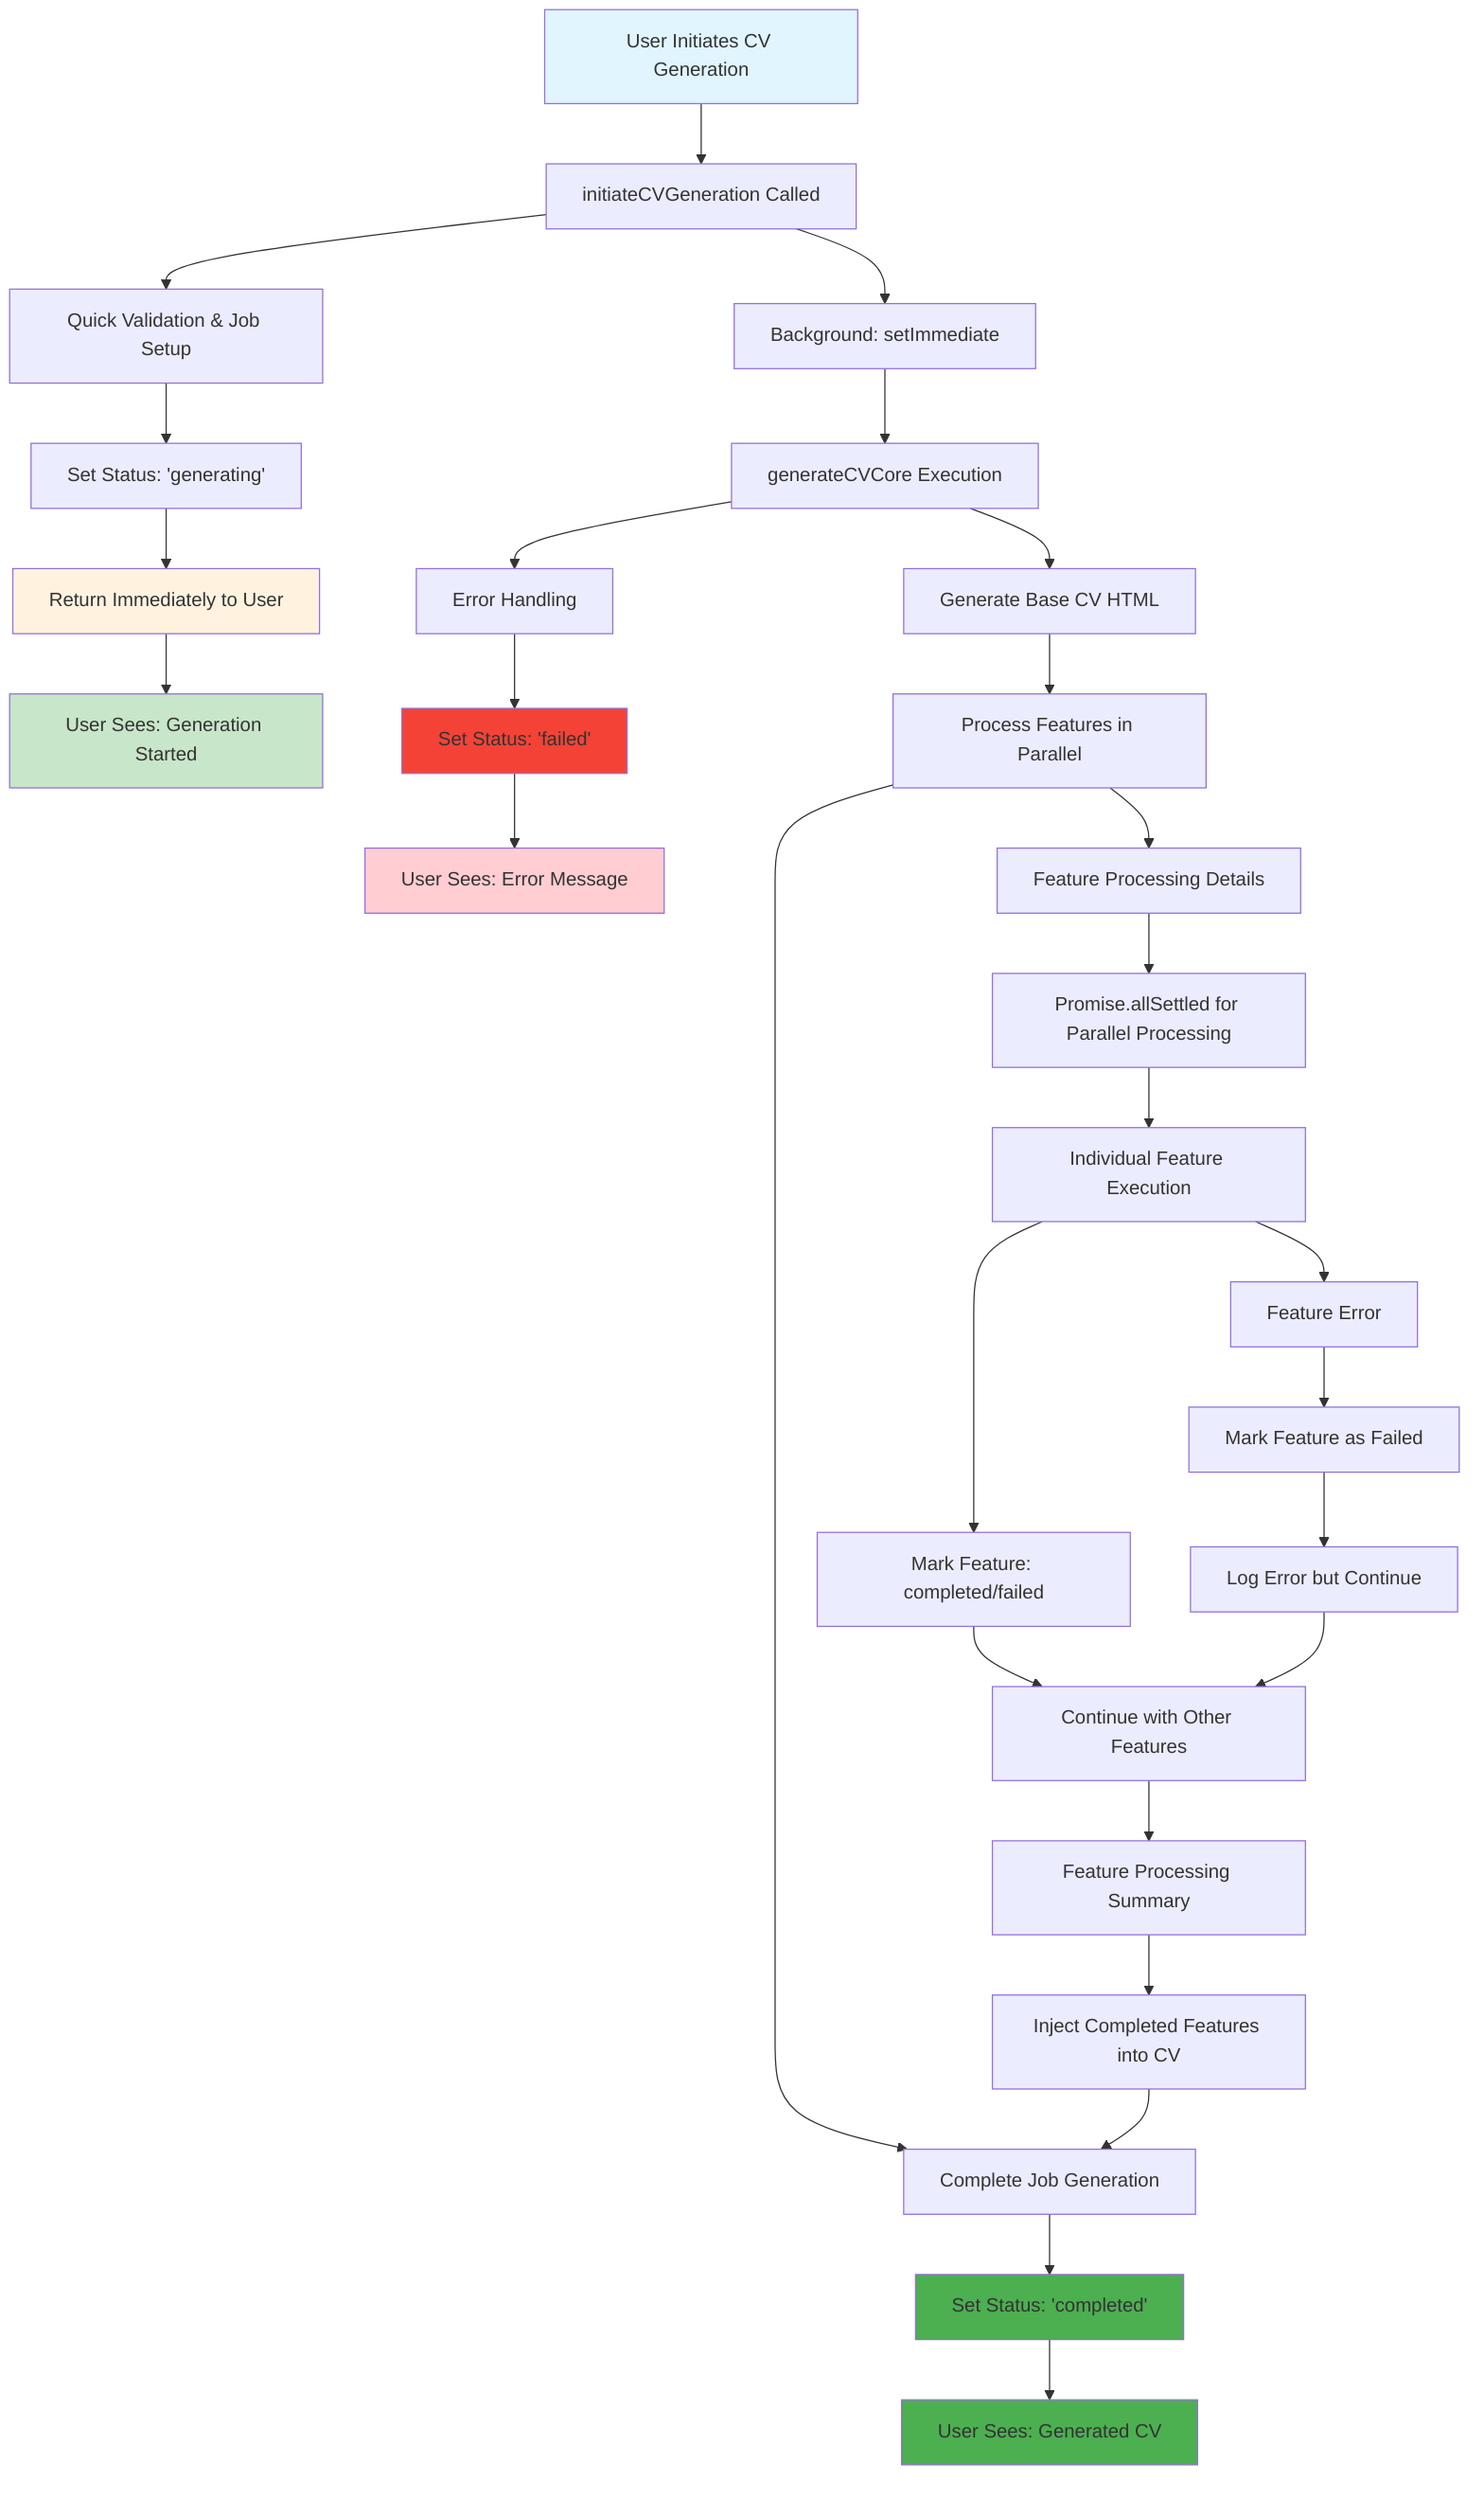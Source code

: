 graph TD
    A[User Initiates CV Generation] --> B[initiateCVGeneration Called]
    B --> C[Quick Validation & Job Setup]
    C --> D[Set Status: 'generating']
    D --> E[Return Immediately to User]
    E --> F[User Sees: Generation Started]
    
    B --> G[Background: setImmediate]
    G --> H[generateCVCore Execution]
    H --> I[Generate Base CV HTML]
    I --> J[Process Features in Parallel]
    J --> K[Complete Job Generation]
    K --> L[Set Status: 'completed']
    L --> M[User Sees: Generated CV]
    
    H --> N[Error Handling]
    N --> O[Set Status: 'failed']
    O --> P[User Sees: Error Message]
    
    J --> Q[Feature Processing Details]
    Q --> R[Promise.allSettled for Parallel Processing]
    R --> S[Individual Feature Execution]
    S --> T[Mark Feature: completed/failed]
    T --> U[Continue with Other Features]
    U --> V[Feature Processing Summary]
    V --> W[Inject Completed Features into CV]
    W --> K
    
    S --> X[Feature Error]
    X --> Y[Mark Feature as Failed]
    Y --> Z[Log Error but Continue]
    Z --> U
    
    style A fill:#e1f5fe
    style F fill:#c8e6c9
    style M fill:#4caf50
    style P fill:#ffcdd2
    style E fill:#fff3e0
    style L fill:#4caf50
    style O fill:#f44336
